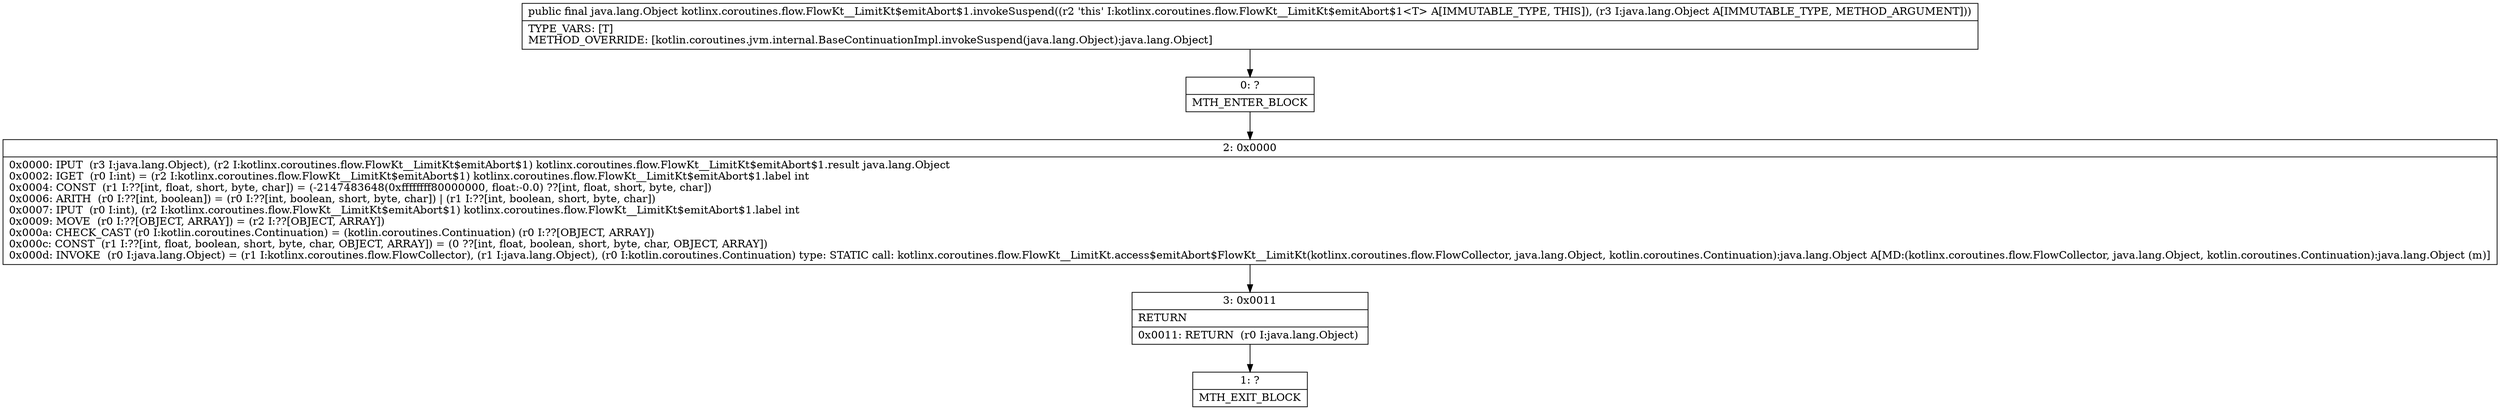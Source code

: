 digraph "CFG forkotlinx.coroutines.flow.FlowKt__LimitKt$emitAbort$1.invokeSuspend(Ljava\/lang\/Object;)Ljava\/lang\/Object;" {
Node_0 [shape=record,label="{0\:\ ?|MTH_ENTER_BLOCK\l}"];
Node_2 [shape=record,label="{2\:\ 0x0000|0x0000: IPUT  (r3 I:java.lang.Object), (r2 I:kotlinx.coroutines.flow.FlowKt__LimitKt$emitAbort$1) kotlinx.coroutines.flow.FlowKt__LimitKt$emitAbort$1.result java.lang.Object \l0x0002: IGET  (r0 I:int) = (r2 I:kotlinx.coroutines.flow.FlowKt__LimitKt$emitAbort$1) kotlinx.coroutines.flow.FlowKt__LimitKt$emitAbort$1.label int \l0x0004: CONST  (r1 I:??[int, float, short, byte, char]) = (\-2147483648(0xffffffff80000000, float:\-0.0) ??[int, float, short, byte, char]) \l0x0006: ARITH  (r0 I:??[int, boolean]) = (r0 I:??[int, boolean, short, byte, char]) \| (r1 I:??[int, boolean, short, byte, char]) \l0x0007: IPUT  (r0 I:int), (r2 I:kotlinx.coroutines.flow.FlowKt__LimitKt$emitAbort$1) kotlinx.coroutines.flow.FlowKt__LimitKt$emitAbort$1.label int \l0x0009: MOVE  (r0 I:??[OBJECT, ARRAY]) = (r2 I:??[OBJECT, ARRAY]) \l0x000a: CHECK_CAST (r0 I:kotlin.coroutines.Continuation) = (kotlin.coroutines.Continuation) (r0 I:??[OBJECT, ARRAY]) \l0x000c: CONST  (r1 I:??[int, float, boolean, short, byte, char, OBJECT, ARRAY]) = (0 ??[int, float, boolean, short, byte, char, OBJECT, ARRAY]) \l0x000d: INVOKE  (r0 I:java.lang.Object) = (r1 I:kotlinx.coroutines.flow.FlowCollector), (r1 I:java.lang.Object), (r0 I:kotlin.coroutines.Continuation) type: STATIC call: kotlinx.coroutines.flow.FlowKt__LimitKt.access$emitAbort$FlowKt__LimitKt(kotlinx.coroutines.flow.FlowCollector, java.lang.Object, kotlin.coroutines.Continuation):java.lang.Object A[MD:(kotlinx.coroutines.flow.FlowCollector, java.lang.Object, kotlin.coroutines.Continuation):java.lang.Object (m)]\l}"];
Node_3 [shape=record,label="{3\:\ 0x0011|RETURN\l|0x0011: RETURN  (r0 I:java.lang.Object) \l}"];
Node_1 [shape=record,label="{1\:\ ?|MTH_EXIT_BLOCK\l}"];
MethodNode[shape=record,label="{public final java.lang.Object kotlinx.coroutines.flow.FlowKt__LimitKt$emitAbort$1.invokeSuspend((r2 'this' I:kotlinx.coroutines.flow.FlowKt__LimitKt$emitAbort$1\<T\> A[IMMUTABLE_TYPE, THIS]), (r3 I:java.lang.Object A[IMMUTABLE_TYPE, METHOD_ARGUMENT]))  | TYPE_VARS: [T]\lMETHOD_OVERRIDE: [kotlin.coroutines.jvm.internal.BaseContinuationImpl.invokeSuspend(java.lang.Object):java.lang.Object]\l}"];
MethodNode -> Node_0;Node_0 -> Node_2;
Node_2 -> Node_3;
Node_3 -> Node_1;
}

